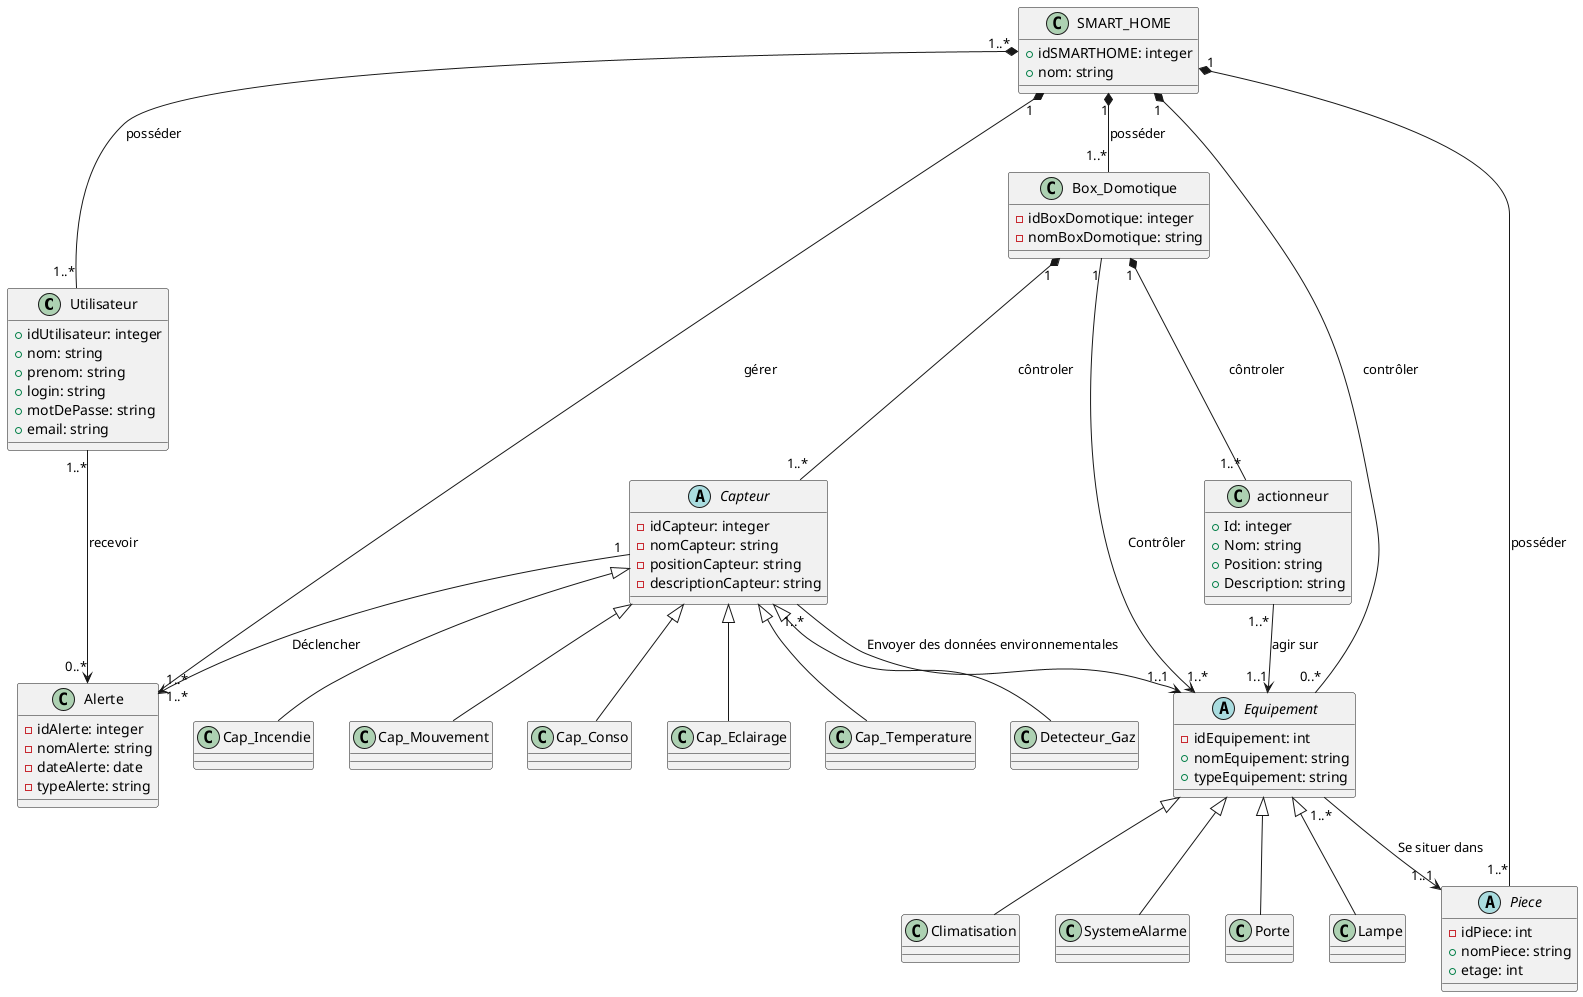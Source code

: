 @startuml SimplifiedClassDiagram

class Utilisateur {
  + idUtilisateur: integer
  + nom: string
  + prenom: string
  + login: string
  + motDePasse: string
  + email: string
}

class actionneur {
  + Id: integer
  + Nom: string
  + Position: string
  + Description: string
}

abstract class Capteur {
  - idCapteur: integer
  - nomCapteur: string
  - positionCapteur: string
  - descriptionCapteur: string
}

class Cap_Conso extends Capteur {
}

class Cap_Eclairage extends Capteur {
}

class Cap_Temperature extends Capteur {
}

class Detecteur_Gaz extends Capteur {
}

class Cap_Incendie extends Capteur {
}

class Cap_Mouvement extends Capteur {
}

class Box_Domotique {
  - idBoxDomotique: integer
  - nomBoxDomotique: string
}

class SMART_HOME {
  + idSMARTHOME: integer
  + nom: string
}

abstract class Equipement {
  - idEquipement: int
  + nomEquipement: string
  + typeEquipement: string
}

class Lampe extends Equipement {
}

class Climatisation extends Equipement {
}

class SystemeAlarme extends Equipement {
}

class Porte extends Equipement {
}

abstract class Piece {
  - idPiece: int
  + nomPiece: string
  + etage: int
}

class Alerte {
  - idAlerte: integer
  - nomAlerte: string
  - dateAlerte: date
  - typeAlerte: string
}

SMART_HOME "1"   *-- "1..*" Piece : posséder
SMART_HOME "1"   *-- "0..*" Equipement : contrôler
SMART_HOME "1..*"  *-- "1..*" Utilisateur : posséder
SMART_HOME "1"   *-- "1..*" Box_Domotique : posséder
SMART_HOME "1"   *-- "1..*" Alerte : gérer
Utilisateur "1..*"  --> "0..*" Alerte : recevoir



Box_Domotique "1"  *-- "1..*" Capteur : côntroler
Capteur "1" --> "1..*" Alerte : Déclencher
Box_Domotique "1" *--  "1..*" actionneur : côntroler
Box_Domotique "1" --> "1..*" Equipement : Contrôler
Capteur "1..*" --> "1..1" Equipement : Envoyer des données environnementales
Equipement "1..*" --> "1..1" Piece : Se situer dans
actionneur "1..* " --> "1..1" Equipement : agir sur

@enduml